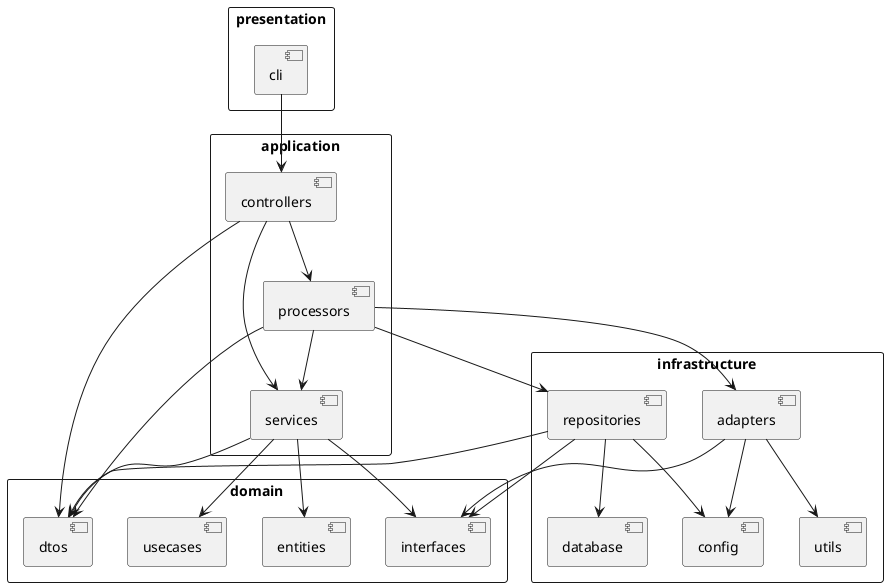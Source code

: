 @startuml
skinparam packageStyle rectangle
skinparam defaultTextAlignment center

package presentation {
  [cli]  
}

package application {
  [controllers]
  [processors]
  [services]
}

package domain {
  [entities]
  [dtos]
  [usecases]
  [interfaces]  
}

package infrastructure {
  [adapters]
  [repositories]
  [config]
  [database]
  [utils]
}

' --- DEPENDÊNCIAS ---

' Presentation depende apenas da Application
[cli] --> [controllers]

' Controllers orquestram Processors e Services
[controllers] --> [processors]
[controllers] --> [services]

' Services são coordenadores de UseCases e DTOs
[services] --> [usecases]
[services] --> [dtos]

' Processors compõem serviços + adaptadores + repositórios
[processors] --> [services]
[processors] --> [adapters]
[processors] --> [repositories]

' Application depende de Domain
[controllers] --> [dtos]
[processors] --> [dtos]
[services] --> [entities]
[services] --> [interfaces]

' Infrastructure implementa Domain (ports)
[repositories] --> [interfaces]
[adapters] --> [interfaces]

' Repositórios acessam banco e lidam com persistência
[repositories] --> [database]
[repositories] --> [dtos]

' Infraestrutura também usa config e utils
[adapters] --> [config]
[repositories] --> [config]
[adapters] --> [utils]

@enduml
